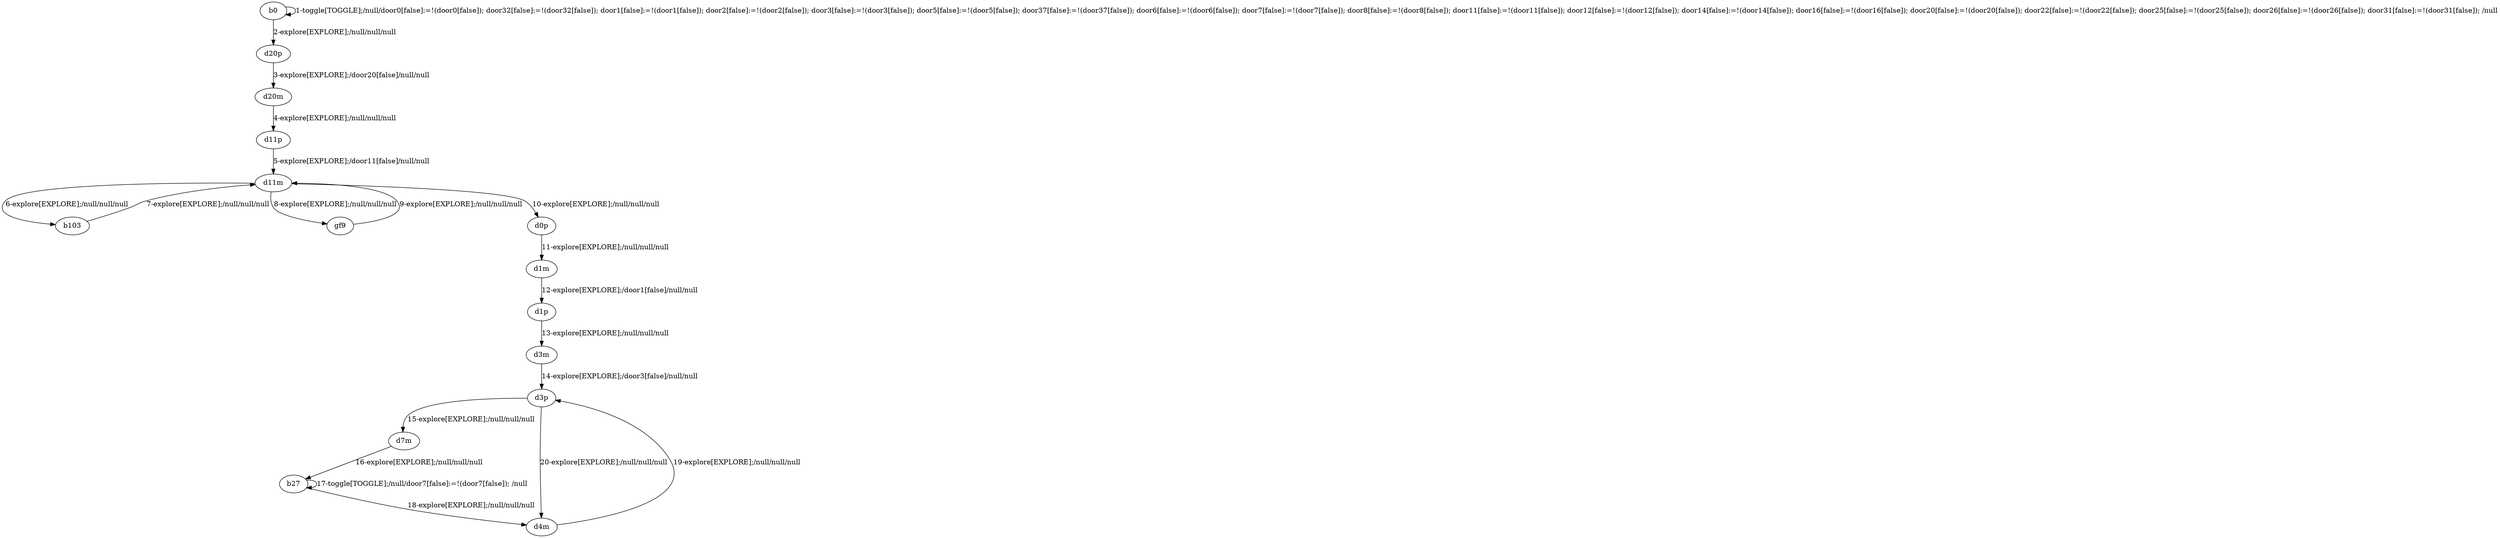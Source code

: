 # Total number of goals covered by this test: 1
# b103 --> d11m

digraph g {
"b0" -> "b0" [label = "1-toggle[TOGGLE];/null/door0[false]:=!(door0[false]); door32[false]:=!(door32[false]); door1[false]:=!(door1[false]); door2[false]:=!(door2[false]); door3[false]:=!(door3[false]); door5[false]:=!(door5[false]); door37[false]:=!(door37[false]); door6[false]:=!(door6[false]); door7[false]:=!(door7[false]); door8[false]:=!(door8[false]); door11[false]:=!(door11[false]); door12[false]:=!(door12[false]); door14[false]:=!(door14[false]); door16[false]:=!(door16[false]); door20[false]:=!(door20[false]); door22[false]:=!(door22[false]); door25[false]:=!(door25[false]); door26[false]:=!(door26[false]); door31[false]:=!(door31[false]); /null"];
"b0" -> "d20p" [label = "2-explore[EXPLORE];/null/null/null"];
"d20p" -> "d20m" [label = "3-explore[EXPLORE];/door20[false]/null/null"];
"d20m" -> "d11p" [label = "4-explore[EXPLORE];/null/null/null"];
"d11p" -> "d11m" [label = "5-explore[EXPLORE];/door11[false]/null/null"];
"d11m" -> "b103" [label = "6-explore[EXPLORE];/null/null/null"];
"b103" -> "d11m" [label = "7-explore[EXPLORE];/null/null/null"];
"d11m" -> "gf9" [label = "8-explore[EXPLORE];/null/null/null"];
"gf9" -> "d11m" [label = "9-explore[EXPLORE];/null/null/null"];
"d11m" -> "d0p" [label = "10-explore[EXPLORE];/null/null/null"];
"d0p" -> "d1m" [label = "11-explore[EXPLORE];/null/null/null"];
"d1m" -> "d1p" [label = "12-explore[EXPLORE];/door1[false]/null/null"];
"d1p" -> "d3m" [label = "13-explore[EXPLORE];/null/null/null"];
"d3m" -> "d3p" [label = "14-explore[EXPLORE];/door3[false]/null/null"];
"d3p" -> "d7m" [label = "15-explore[EXPLORE];/null/null/null"];
"d7m" -> "b27" [label = "16-explore[EXPLORE];/null/null/null"];
"b27" -> "b27" [label = "17-toggle[TOGGLE];/null/door7[false]:=!(door7[false]); /null"];
"b27" -> "d4m" [label = "18-explore[EXPLORE];/null/null/null"];
"d4m" -> "d3p" [label = "19-explore[EXPLORE];/null/null/null"];
"d3p" -> "d4m" [label = "20-explore[EXPLORE];/null/null/null"];
}